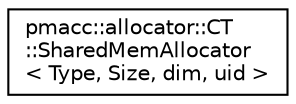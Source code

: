 digraph "Graphical Class Hierarchy"
{
 // LATEX_PDF_SIZE
  edge [fontname="Helvetica",fontsize="10",labelfontname="Helvetica",labelfontsize="10"];
  node [fontname="Helvetica",fontsize="10",shape=record];
  rankdir="LR";
  Node0 [label="pmacc::allocator::CT\l::SharedMemAllocator\l\< Type, Size, dim, uid \>",height=0.2,width=0.4,color="black", fillcolor="white", style="filled",URL="$structpmacc_1_1allocator_1_1_c_t_1_1_shared_mem_allocator.html",tooltip=" "];
}

